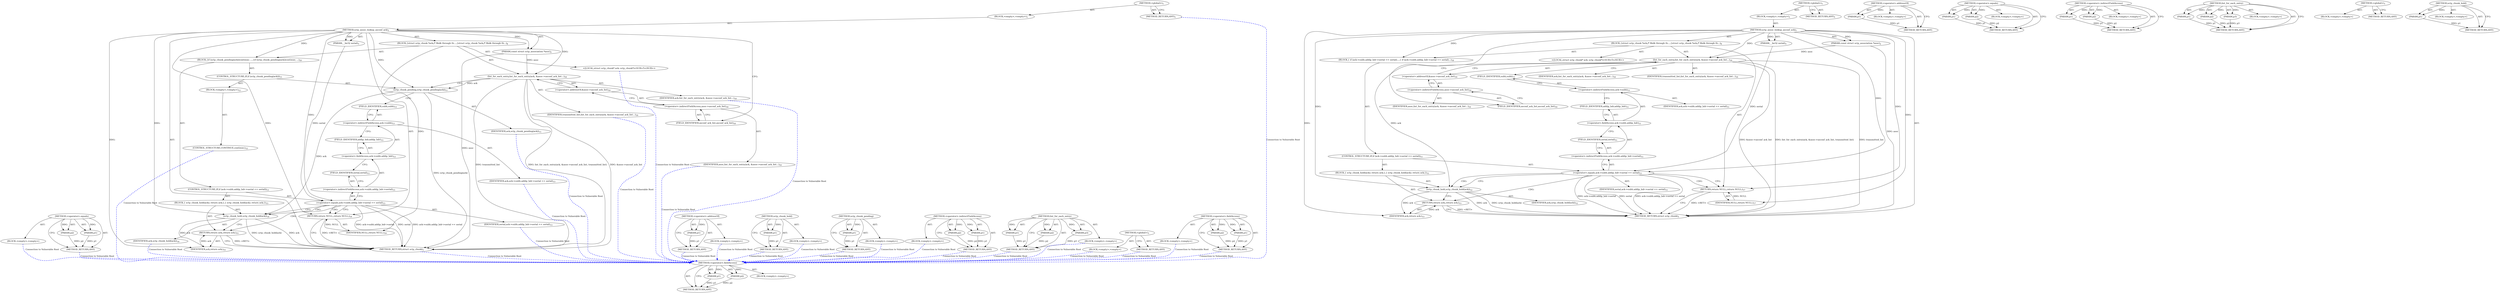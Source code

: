 digraph "&lt;operator&gt;.fieldAccess" {
vulnerable_81 [label=<(METHOD,&lt;operator&gt;.fieldAccess)>];
vulnerable_82 [label=<(PARAM,p1)>];
vulnerable_83 [label=<(PARAM,p2)>];
vulnerable_84 [label=<(BLOCK,&lt;empty&gt;,&lt;empty&gt;)>];
vulnerable_85 [label=<(METHOD_RETURN,ANY)>];
vulnerable_6 [label=<(METHOD,&lt;global&gt;)<SUB>1</SUB>>];
vulnerable_7 [label=<(BLOCK,&lt;empty&gt;,&lt;empty&gt;)<SUB>1</SUB>>];
vulnerable_8 [label=<(METHOD,sctp_assoc_lookup_asconf_ack)<SUB>1</SUB>>];
vulnerable_9 [label=<(PARAM,const struct sctp_association *asoc)<SUB>2</SUB>>];
vulnerable_10 [label=<(PARAM,__be32 serial)<SUB>3</SUB>>];
vulnerable_11 [label=<(BLOCK,{
	struct sctp_chunk *ack;

	/* Walk through th...,{
	struct sctp_chunk *ack;

	/* Walk through th...)<SUB>4</SUB>>];
vulnerable_12 [label="<(LOCAL,struct sctp_chunk* ack: sctp_chunk*)<SUB>5</SUB>>"];
vulnerable_13 [label=<(list_for_each_entry,list_for_each_entry(ack, &amp;asoc-&gt;asconf_ack_list...)<SUB>10</SUB>>];
vulnerable_14 [label=<(IDENTIFIER,ack,list_for_each_entry(ack, &amp;asoc-&gt;asconf_ack_list...)<SUB>10</SUB>>];
vulnerable_15 [label=<(&lt;operator&gt;.addressOf,&amp;asoc-&gt;asconf_ack_list)<SUB>10</SUB>>];
vulnerable_16 [label=<(&lt;operator&gt;.indirectFieldAccess,asoc-&gt;asconf_ack_list)<SUB>10</SUB>>];
vulnerable_17 [label=<(IDENTIFIER,asoc,list_for_each_entry(ack, &amp;asoc-&gt;asconf_ack_list...)<SUB>10</SUB>>];
vulnerable_18 [label=<(FIELD_IDENTIFIER,asconf_ack_list,asconf_ack_list)<SUB>10</SUB>>];
vulnerable_19 [label=<(IDENTIFIER,transmitted_list,list_for_each_entry(ack, &amp;asoc-&gt;asconf_ack_list...)<SUB>10</SUB>>];
vulnerable_20 [label=<(BLOCK,{
 		if (ack-&gt;subh.addip_hdr-&gt;serial == serial)...,{
 		if (ack-&gt;subh.addip_hdr-&gt;serial == serial)...)<SUB>10</SUB>>];
vulnerable_21 [label=<(CONTROL_STRUCTURE,IF,if (ack-&gt;subh.addip_hdr-&gt;serial == serial))<SUB>11</SUB>>];
vulnerable_22 [label=<(&lt;operator&gt;.equals,ack-&gt;subh.addip_hdr-&gt;serial == serial)<SUB>11</SUB>>];
vulnerable_23 [label=<(&lt;operator&gt;.indirectFieldAccess,ack-&gt;subh.addip_hdr-&gt;serial)<SUB>11</SUB>>];
vulnerable_24 [label=<(&lt;operator&gt;.fieldAccess,ack-&gt;subh.addip_hdr)<SUB>11</SUB>>];
vulnerable_25 [label=<(&lt;operator&gt;.indirectFieldAccess,ack-&gt;subh)<SUB>11</SUB>>];
vulnerable_26 [label=<(IDENTIFIER,ack,ack-&gt;subh.addip_hdr-&gt;serial == serial)<SUB>11</SUB>>];
vulnerable_27 [label=<(FIELD_IDENTIFIER,subh,subh)<SUB>11</SUB>>];
vulnerable_28 [label=<(FIELD_IDENTIFIER,addip_hdr,addip_hdr)<SUB>11</SUB>>];
vulnerable_29 [label=<(FIELD_IDENTIFIER,serial,serial)<SUB>11</SUB>>];
vulnerable_30 [label=<(IDENTIFIER,serial,ack-&gt;subh.addip_hdr-&gt;serial == serial)<SUB>11</SUB>>];
vulnerable_31 [label=<(BLOCK,{
 			sctp_chunk_hold(ack);
 			return ack;
		},{
 			sctp_chunk_hold(ack);
 			return ack;
		})<SUB>11</SUB>>];
vulnerable_32 [label=<(sctp_chunk_hold,sctp_chunk_hold(ack))<SUB>12</SUB>>];
vulnerable_33 [label=<(IDENTIFIER,ack,sctp_chunk_hold(ack))<SUB>12</SUB>>];
vulnerable_34 [label=<(RETURN,return ack;,return ack;)<SUB>13</SUB>>];
vulnerable_35 [label=<(IDENTIFIER,ack,return ack;)<SUB>13</SUB>>];
vulnerable_36 [label=<(RETURN,return NULL;,return NULL;)<SUB>17</SUB>>];
vulnerable_37 [label=<(IDENTIFIER,NULL,return NULL;)<SUB>17</SUB>>];
vulnerable_38 [label=<(METHOD_RETURN,struct sctp_chunk)<SUB>1</SUB>>];
vulnerable_40 [label=<(METHOD_RETURN,ANY)<SUB>1</SUB>>];
vulnerable_67 [label=<(METHOD,&lt;operator&gt;.addressOf)>];
vulnerable_68 [label=<(PARAM,p1)>];
vulnerable_69 [label=<(BLOCK,&lt;empty&gt;,&lt;empty&gt;)>];
vulnerable_70 [label=<(METHOD_RETURN,ANY)>];
vulnerable_76 [label=<(METHOD,&lt;operator&gt;.equals)>];
vulnerable_77 [label=<(PARAM,p1)>];
vulnerable_78 [label=<(PARAM,p2)>];
vulnerable_79 [label=<(BLOCK,&lt;empty&gt;,&lt;empty&gt;)>];
vulnerable_80 [label=<(METHOD_RETURN,ANY)>];
vulnerable_71 [label=<(METHOD,&lt;operator&gt;.indirectFieldAccess)>];
vulnerable_72 [label=<(PARAM,p1)>];
vulnerable_73 [label=<(PARAM,p2)>];
vulnerable_74 [label=<(BLOCK,&lt;empty&gt;,&lt;empty&gt;)>];
vulnerable_75 [label=<(METHOD_RETURN,ANY)>];
vulnerable_61 [label=<(METHOD,list_for_each_entry)>];
vulnerable_62 [label=<(PARAM,p1)>];
vulnerable_63 [label=<(PARAM,p2)>];
vulnerable_64 [label=<(PARAM,p3)>];
vulnerable_65 [label=<(BLOCK,&lt;empty&gt;,&lt;empty&gt;)>];
vulnerable_66 [label=<(METHOD_RETURN,ANY)>];
vulnerable_55 [label=<(METHOD,&lt;global&gt;)<SUB>1</SUB>>];
vulnerable_56 [label=<(BLOCK,&lt;empty&gt;,&lt;empty&gt;)>];
vulnerable_57 [label=<(METHOD_RETURN,ANY)>];
vulnerable_86 [label=<(METHOD,sctp_chunk_hold)>];
vulnerable_87 [label=<(PARAM,p1)>];
vulnerable_88 [label=<(BLOCK,&lt;empty&gt;,&lt;empty&gt;)>];
vulnerable_89 [label=<(METHOD_RETURN,ANY)>];
fixed_85 [label=<(METHOD,&lt;operator&gt;.equals)>];
fixed_86 [label=<(PARAM,p1)>];
fixed_87 [label=<(PARAM,p2)>];
fixed_88 [label=<(BLOCK,&lt;empty&gt;,&lt;empty&gt;)>];
fixed_89 [label=<(METHOD_RETURN,ANY)>];
fixed_6 [label=<(METHOD,&lt;global&gt;)<SUB>1</SUB>>];
fixed_7 [label=<(BLOCK,&lt;empty&gt;,&lt;empty&gt;)<SUB>1</SUB>>];
fixed_8 [label=<(METHOD,sctp_assoc_lookup_asconf_ack)<SUB>1</SUB>>];
fixed_9 [label=<(PARAM,const struct sctp_association *asoc)<SUB>2</SUB>>];
fixed_10 [label=<(PARAM,__be32 serial)<SUB>3</SUB>>];
fixed_11 [label=<(BLOCK,{
	struct sctp_chunk *ack;

	/* Walk through th...,{
	struct sctp_chunk *ack;

	/* Walk through th...)<SUB>4</SUB>>];
fixed_12 [label="<(LOCAL,struct sctp_chunk* ack: sctp_chunk*)<SUB>5</SUB>>"];
fixed_13 [label=<(list_for_each_entry,list_for_each_entry(ack, &amp;asoc-&gt;asconf_ack_list...)<SUB>10</SUB>>];
fixed_14 [label=<(IDENTIFIER,ack,list_for_each_entry(ack, &amp;asoc-&gt;asconf_ack_list...)<SUB>10</SUB>>];
fixed_15 [label=<(&lt;operator&gt;.addressOf,&amp;asoc-&gt;asconf_ack_list)<SUB>10</SUB>>];
fixed_16 [label=<(&lt;operator&gt;.indirectFieldAccess,asoc-&gt;asconf_ack_list)<SUB>10</SUB>>];
fixed_17 [label=<(IDENTIFIER,asoc,list_for_each_entry(ack, &amp;asoc-&gt;asconf_ack_list...)<SUB>10</SUB>>];
fixed_18 [label=<(FIELD_IDENTIFIER,asconf_ack_list,asconf_ack_list)<SUB>10</SUB>>];
fixed_19 [label=<(IDENTIFIER,transmitted_list,list_for_each_entry(ack, &amp;asoc-&gt;asconf_ack_list...)<SUB>10</SUB>>];
fixed_20 [label=<(BLOCK,{
		if (sctp_chunk_pending(ack))
			continue;
 ...,{
		if (sctp_chunk_pending(ack))
			continue;
 ...)<SUB>10</SUB>>];
fixed_21 [label=<(CONTROL_STRUCTURE,IF,if (sctp_chunk_pending(ack)))<SUB>11</SUB>>];
fixed_22 [label=<(sctp_chunk_pending,sctp_chunk_pending(ack))<SUB>11</SUB>>];
fixed_23 [label=<(IDENTIFIER,ack,sctp_chunk_pending(ack))<SUB>11</SUB>>];
fixed_24 [label=<(BLOCK,&lt;empty&gt;,&lt;empty&gt;)<SUB>12</SUB>>];
fixed_25 [label=<(CONTROL_STRUCTURE,CONTINUE,continue;)<SUB>12</SUB>>];
fixed_26 [label=<(CONTROL_STRUCTURE,IF,if (ack-&gt;subh.addip_hdr-&gt;serial == serial))<SUB>13</SUB>>];
fixed_27 [label=<(&lt;operator&gt;.equals,ack-&gt;subh.addip_hdr-&gt;serial == serial)<SUB>13</SUB>>];
fixed_28 [label=<(&lt;operator&gt;.indirectFieldAccess,ack-&gt;subh.addip_hdr-&gt;serial)<SUB>13</SUB>>];
fixed_29 [label=<(&lt;operator&gt;.fieldAccess,ack-&gt;subh.addip_hdr)<SUB>13</SUB>>];
fixed_30 [label=<(&lt;operator&gt;.indirectFieldAccess,ack-&gt;subh)<SUB>13</SUB>>];
fixed_31 [label=<(IDENTIFIER,ack,ack-&gt;subh.addip_hdr-&gt;serial == serial)<SUB>13</SUB>>];
fixed_32 [label=<(FIELD_IDENTIFIER,subh,subh)<SUB>13</SUB>>];
fixed_33 [label=<(FIELD_IDENTIFIER,addip_hdr,addip_hdr)<SUB>13</SUB>>];
fixed_34 [label=<(FIELD_IDENTIFIER,serial,serial)<SUB>13</SUB>>];
fixed_35 [label=<(IDENTIFIER,serial,ack-&gt;subh.addip_hdr-&gt;serial == serial)<SUB>13</SUB>>];
fixed_36 [label=<(BLOCK,{
 			sctp_chunk_hold(ack);
 			return ack;
		},{
 			sctp_chunk_hold(ack);
 			return ack;
		})<SUB>13</SUB>>];
fixed_37 [label=<(sctp_chunk_hold,sctp_chunk_hold(ack))<SUB>14</SUB>>];
fixed_38 [label=<(IDENTIFIER,ack,sctp_chunk_hold(ack))<SUB>14</SUB>>];
fixed_39 [label=<(RETURN,return ack;,return ack;)<SUB>15</SUB>>];
fixed_40 [label=<(IDENTIFIER,ack,return ack;)<SUB>15</SUB>>];
fixed_41 [label=<(RETURN,return NULL;,return NULL;)<SUB>19</SUB>>];
fixed_42 [label=<(IDENTIFIER,NULL,return NULL;)<SUB>19</SUB>>];
fixed_43 [label=<(METHOD_RETURN,struct sctp_chunk)<SUB>1</SUB>>];
fixed_45 [label=<(METHOD_RETURN,ANY)<SUB>1</SUB>>];
fixed_72 [label=<(METHOD,&lt;operator&gt;.addressOf)>];
fixed_73 [label=<(PARAM,p1)>];
fixed_74 [label=<(BLOCK,&lt;empty&gt;,&lt;empty&gt;)>];
fixed_75 [label=<(METHOD_RETURN,ANY)>];
fixed_95 [label=<(METHOD,sctp_chunk_hold)>];
fixed_96 [label=<(PARAM,p1)>];
fixed_97 [label=<(BLOCK,&lt;empty&gt;,&lt;empty&gt;)>];
fixed_98 [label=<(METHOD_RETURN,ANY)>];
fixed_81 [label=<(METHOD,sctp_chunk_pending)>];
fixed_82 [label=<(PARAM,p1)>];
fixed_83 [label=<(BLOCK,&lt;empty&gt;,&lt;empty&gt;)>];
fixed_84 [label=<(METHOD_RETURN,ANY)>];
fixed_76 [label=<(METHOD,&lt;operator&gt;.indirectFieldAccess)>];
fixed_77 [label=<(PARAM,p1)>];
fixed_78 [label=<(PARAM,p2)>];
fixed_79 [label=<(BLOCK,&lt;empty&gt;,&lt;empty&gt;)>];
fixed_80 [label=<(METHOD_RETURN,ANY)>];
fixed_66 [label=<(METHOD,list_for_each_entry)>];
fixed_67 [label=<(PARAM,p1)>];
fixed_68 [label=<(PARAM,p2)>];
fixed_69 [label=<(PARAM,p3)>];
fixed_70 [label=<(BLOCK,&lt;empty&gt;,&lt;empty&gt;)>];
fixed_71 [label=<(METHOD_RETURN,ANY)>];
fixed_60 [label=<(METHOD,&lt;global&gt;)<SUB>1</SUB>>];
fixed_61 [label=<(BLOCK,&lt;empty&gt;,&lt;empty&gt;)>];
fixed_62 [label=<(METHOD_RETURN,ANY)>];
fixed_90 [label=<(METHOD,&lt;operator&gt;.fieldAccess)>];
fixed_91 [label=<(PARAM,p1)>];
fixed_92 [label=<(PARAM,p2)>];
fixed_93 [label=<(BLOCK,&lt;empty&gt;,&lt;empty&gt;)>];
fixed_94 [label=<(METHOD_RETURN,ANY)>];
vulnerable_81 -> vulnerable_82  [key=0, label="AST: "];
vulnerable_81 -> vulnerable_82  [key=1, label="DDG: "];
vulnerable_81 -> vulnerable_84  [key=0, label="AST: "];
vulnerable_81 -> vulnerable_83  [key=0, label="AST: "];
vulnerable_81 -> vulnerable_83  [key=1, label="DDG: "];
vulnerable_81 -> vulnerable_85  [key=0, label="AST: "];
vulnerable_81 -> vulnerable_85  [key=1, label="CFG: "];
vulnerable_82 -> vulnerable_85  [key=0, label="DDG: p1"];
vulnerable_83 -> vulnerable_85  [key=0, label="DDG: p2"];
vulnerable_6 -> vulnerable_7  [key=0, label="AST: "];
vulnerable_6 -> vulnerable_40  [key=0, label="AST: "];
vulnerable_6 -> vulnerable_40  [key=1, label="CFG: "];
vulnerable_7 -> vulnerable_8  [key=0, label="AST: "];
vulnerable_8 -> vulnerable_9  [key=0, label="AST: "];
vulnerable_8 -> vulnerable_9  [key=1, label="DDG: "];
vulnerable_8 -> vulnerable_10  [key=0, label="AST: "];
vulnerable_8 -> vulnerable_10  [key=1, label="DDG: "];
vulnerable_8 -> vulnerable_11  [key=0, label="AST: "];
vulnerable_8 -> vulnerable_38  [key=0, label="AST: "];
vulnerable_8 -> vulnerable_18  [key=0, label="CFG: "];
vulnerable_8 -> vulnerable_20  [key=0, label="DDG: "];
vulnerable_8 -> vulnerable_36  [key=0, label="DDG: "];
vulnerable_8 -> vulnerable_13  [key=0, label="DDG: "];
vulnerable_8 -> vulnerable_37  [key=0, label="DDG: "];
vulnerable_8 -> vulnerable_22  [key=0, label="DDG: "];
vulnerable_8 -> vulnerable_32  [key=0, label="DDG: "];
vulnerable_8 -> vulnerable_35  [key=0, label="DDG: "];
vulnerable_9 -> vulnerable_38  [key=0, label="DDG: asoc"];
vulnerable_9 -> vulnerable_13  [key=0, label="DDG: asoc"];
vulnerable_10 -> vulnerable_22  [key=0, label="DDG: serial"];
vulnerable_11 -> vulnerable_12  [key=0, label="AST: "];
vulnerable_11 -> vulnerable_13  [key=0, label="AST: "];
vulnerable_11 -> vulnerable_20  [key=0, label="AST: "];
vulnerable_11 -> vulnerable_36  [key=0, label="AST: "];
vulnerable_13 -> vulnerable_14  [key=0, label="AST: "];
vulnerable_13 -> vulnerable_15  [key=0, label="AST: "];
vulnerable_13 -> vulnerable_19  [key=0, label="AST: "];
vulnerable_13 -> vulnerable_27  [key=0, label="CFG: "];
vulnerable_13 -> vulnerable_38  [key=0, label="DDG: &amp;asoc-&gt;asconf_ack_list"];
vulnerable_13 -> vulnerable_38  [key=1, label="DDG: list_for_each_entry(ack, &amp;asoc-&gt;asconf_ack_list, transmitted_list)"];
vulnerable_13 -> vulnerable_38  [key=2, label="DDG: transmitted_list"];
vulnerable_13 -> vulnerable_32  [key=0, label="DDG: ack"];
vulnerable_15 -> vulnerable_16  [key=0, label="AST: "];
vulnerable_15 -> vulnerable_13  [key=0, label="CFG: "];
vulnerable_16 -> vulnerable_17  [key=0, label="AST: "];
vulnerable_16 -> vulnerable_18  [key=0, label="AST: "];
vulnerable_16 -> vulnerable_15  [key=0, label="CFG: "];
vulnerable_18 -> vulnerable_16  [key=0, label="CFG: "];
vulnerable_20 -> vulnerable_21  [key=0, label="AST: "];
vulnerable_21 -> vulnerable_22  [key=0, label="AST: "];
vulnerable_21 -> vulnerable_31  [key=0, label="AST: "];
vulnerable_22 -> vulnerable_23  [key=0, label="AST: "];
vulnerable_22 -> vulnerable_30  [key=0, label="AST: "];
vulnerable_22 -> vulnerable_32  [key=0, label="CFG: "];
vulnerable_22 -> vulnerable_32  [key=1, label="CDG: "];
vulnerable_22 -> vulnerable_36  [key=0, label="CFG: "];
vulnerable_22 -> vulnerable_36  [key=1, label="CDG: "];
vulnerable_22 -> vulnerable_38  [key=0, label="DDG: ack-&gt;subh.addip_hdr-&gt;serial"];
vulnerable_22 -> vulnerable_38  [key=1, label="DDG: serial"];
vulnerable_22 -> vulnerable_38  [key=2, label="DDG: ack-&gt;subh.addip_hdr-&gt;serial == serial"];
vulnerable_22 -> vulnerable_34  [key=0, label="CDG: "];
vulnerable_23 -> vulnerable_24  [key=0, label="AST: "];
vulnerable_23 -> vulnerable_29  [key=0, label="AST: "];
vulnerable_23 -> vulnerable_22  [key=0, label="CFG: "];
vulnerable_24 -> vulnerable_25  [key=0, label="AST: "];
vulnerable_24 -> vulnerable_28  [key=0, label="AST: "];
vulnerable_24 -> vulnerable_29  [key=0, label="CFG: "];
vulnerable_25 -> vulnerable_26  [key=0, label="AST: "];
vulnerable_25 -> vulnerable_27  [key=0, label="AST: "];
vulnerable_25 -> vulnerable_28  [key=0, label="CFG: "];
vulnerable_27 -> vulnerable_25  [key=0, label="CFG: "];
vulnerable_28 -> vulnerable_24  [key=0, label="CFG: "];
vulnerable_29 -> vulnerable_23  [key=0, label="CFG: "];
vulnerable_31 -> vulnerable_32  [key=0, label="AST: "];
vulnerable_31 -> vulnerable_34  [key=0, label="AST: "];
vulnerable_32 -> vulnerable_33  [key=0, label="AST: "];
vulnerable_32 -> vulnerable_34  [key=0, label="CFG: "];
vulnerable_32 -> vulnerable_38  [key=0, label="DDG: ack"];
vulnerable_32 -> vulnerable_38  [key=1, label="DDG: sctp_chunk_hold(ack)"];
vulnerable_32 -> vulnerable_35  [key=0, label="DDG: ack"];
vulnerable_34 -> vulnerable_35  [key=0, label="AST: "];
vulnerable_34 -> vulnerable_38  [key=0, label="CFG: "];
vulnerable_34 -> vulnerable_38  [key=1, label="DDG: &lt;RET&gt;"];
vulnerable_35 -> vulnerable_34  [key=0, label="DDG: ack"];
vulnerable_36 -> vulnerable_37  [key=0, label="AST: "];
vulnerable_36 -> vulnerable_38  [key=0, label="CFG: "];
vulnerable_36 -> vulnerable_38  [key=1, label="DDG: &lt;RET&gt;"];
vulnerable_37 -> vulnerable_36  [key=0, label="DDG: NULL"];
vulnerable_67 -> vulnerable_68  [key=0, label="AST: "];
vulnerable_67 -> vulnerable_68  [key=1, label="DDG: "];
vulnerable_67 -> vulnerable_69  [key=0, label="AST: "];
vulnerable_67 -> vulnerable_70  [key=0, label="AST: "];
vulnerable_67 -> vulnerable_70  [key=1, label="CFG: "];
vulnerable_68 -> vulnerable_70  [key=0, label="DDG: p1"];
vulnerable_76 -> vulnerable_77  [key=0, label="AST: "];
vulnerable_76 -> vulnerable_77  [key=1, label="DDG: "];
vulnerable_76 -> vulnerable_79  [key=0, label="AST: "];
vulnerable_76 -> vulnerable_78  [key=0, label="AST: "];
vulnerable_76 -> vulnerable_78  [key=1, label="DDG: "];
vulnerable_76 -> vulnerable_80  [key=0, label="AST: "];
vulnerable_76 -> vulnerable_80  [key=1, label="CFG: "];
vulnerable_77 -> vulnerable_80  [key=0, label="DDG: p1"];
vulnerable_78 -> vulnerable_80  [key=0, label="DDG: p2"];
vulnerable_71 -> vulnerable_72  [key=0, label="AST: "];
vulnerable_71 -> vulnerable_72  [key=1, label="DDG: "];
vulnerable_71 -> vulnerable_74  [key=0, label="AST: "];
vulnerable_71 -> vulnerable_73  [key=0, label="AST: "];
vulnerable_71 -> vulnerable_73  [key=1, label="DDG: "];
vulnerable_71 -> vulnerable_75  [key=0, label="AST: "];
vulnerable_71 -> vulnerable_75  [key=1, label="CFG: "];
vulnerable_72 -> vulnerable_75  [key=0, label="DDG: p1"];
vulnerable_73 -> vulnerable_75  [key=0, label="DDG: p2"];
vulnerable_61 -> vulnerable_62  [key=0, label="AST: "];
vulnerable_61 -> vulnerable_62  [key=1, label="DDG: "];
vulnerable_61 -> vulnerable_65  [key=0, label="AST: "];
vulnerable_61 -> vulnerable_63  [key=0, label="AST: "];
vulnerable_61 -> vulnerable_63  [key=1, label="DDG: "];
vulnerable_61 -> vulnerable_66  [key=0, label="AST: "];
vulnerable_61 -> vulnerable_66  [key=1, label="CFG: "];
vulnerable_61 -> vulnerable_64  [key=0, label="AST: "];
vulnerable_61 -> vulnerable_64  [key=1, label="DDG: "];
vulnerable_62 -> vulnerable_66  [key=0, label="DDG: p1"];
vulnerable_63 -> vulnerable_66  [key=0, label="DDG: p2"];
vulnerable_64 -> vulnerable_66  [key=0, label="DDG: p3"];
vulnerable_55 -> vulnerable_56  [key=0, label="AST: "];
vulnerable_55 -> vulnerable_57  [key=0, label="AST: "];
vulnerable_55 -> vulnerable_57  [key=1, label="CFG: "];
vulnerable_86 -> vulnerable_87  [key=0, label="AST: "];
vulnerable_86 -> vulnerable_87  [key=1, label="DDG: "];
vulnerable_86 -> vulnerable_88  [key=0, label="AST: "];
vulnerable_86 -> vulnerable_89  [key=0, label="AST: "];
vulnerable_86 -> vulnerable_89  [key=1, label="CFG: "];
vulnerable_87 -> vulnerable_89  [key=0, label="DDG: p1"];
fixed_85 -> fixed_86  [key=0, label="AST: "];
fixed_85 -> fixed_86  [key=1, label="DDG: "];
fixed_85 -> fixed_88  [key=0, label="AST: "];
fixed_85 -> fixed_87  [key=0, label="AST: "];
fixed_85 -> fixed_87  [key=1, label="DDG: "];
fixed_85 -> fixed_89  [key=0, label="AST: "];
fixed_85 -> fixed_89  [key=1, label="CFG: "];
fixed_86 -> fixed_89  [key=0, label="DDG: p1"];
fixed_87 -> fixed_89  [key=0, label="DDG: p2"];
fixed_88 -> vulnerable_81  [color=blue, key=0, label="Connection to Vulnerable Root", penwidth="2.0", style=dashed];
fixed_89 -> vulnerable_81  [color=blue, key=0, label="Connection to Vulnerable Root", penwidth="2.0", style=dashed];
fixed_6 -> fixed_7  [key=0, label="AST: "];
fixed_6 -> fixed_45  [key=0, label="AST: "];
fixed_6 -> fixed_45  [key=1, label="CFG: "];
fixed_7 -> fixed_8  [key=0, label="AST: "];
fixed_8 -> fixed_9  [key=0, label="AST: "];
fixed_8 -> fixed_9  [key=1, label="DDG: "];
fixed_8 -> fixed_10  [key=0, label="AST: "];
fixed_8 -> fixed_10  [key=1, label="DDG: "];
fixed_8 -> fixed_11  [key=0, label="AST: "];
fixed_8 -> fixed_43  [key=0, label="AST: "];
fixed_8 -> fixed_18  [key=0, label="CFG: "];
fixed_8 -> fixed_20  [key=0, label="DDG: "];
fixed_8 -> fixed_41  [key=0, label="DDG: "];
fixed_8 -> fixed_13  [key=0, label="DDG: "];
fixed_8 -> fixed_42  [key=0, label="DDG: "];
fixed_8 -> fixed_22  [key=0, label="DDG: "];
fixed_8 -> fixed_27  [key=0, label="DDG: "];
fixed_8 -> fixed_37  [key=0, label="DDG: "];
fixed_8 -> fixed_40  [key=0, label="DDG: "];
fixed_9 -> fixed_43  [key=0, label="DDG: asoc"];
fixed_9 -> fixed_13  [key=0, label="DDG: asoc"];
fixed_10 -> fixed_27  [key=0, label="DDG: serial"];
fixed_11 -> fixed_12  [key=0, label="AST: "];
fixed_11 -> fixed_13  [key=0, label="AST: "];
fixed_11 -> fixed_20  [key=0, label="AST: "];
fixed_11 -> fixed_41  [key=0, label="AST: "];
fixed_12 -> vulnerable_81  [color=blue, key=0, label="Connection to Vulnerable Root", penwidth="2.0", style=dashed];
fixed_13 -> fixed_14  [key=0, label="AST: "];
fixed_13 -> fixed_15  [key=0, label="AST: "];
fixed_13 -> fixed_19  [key=0, label="AST: "];
fixed_13 -> fixed_22  [key=0, label="CFG: "];
fixed_13 -> fixed_22  [key=1, label="DDG: ack"];
fixed_13 -> fixed_43  [key=0, label="DDG: &amp;asoc-&gt;asconf_ack_list"];
fixed_13 -> fixed_43  [key=1, label="DDG: list_for_each_entry(ack, &amp;asoc-&gt;asconf_ack_list, transmitted_list)"];
fixed_13 -> fixed_43  [key=2, label="DDG: transmitted_list"];
fixed_14 -> vulnerable_81  [color=blue, key=0, label="Connection to Vulnerable Root", penwidth="2.0", style=dashed];
fixed_15 -> fixed_16  [key=0, label="AST: "];
fixed_15 -> fixed_13  [key=0, label="CFG: "];
fixed_16 -> fixed_17  [key=0, label="AST: "];
fixed_16 -> fixed_18  [key=0, label="AST: "];
fixed_16 -> fixed_15  [key=0, label="CFG: "];
fixed_17 -> vulnerable_81  [color=blue, key=0, label="Connection to Vulnerable Root", penwidth="2.0", style=dashed];
fixed_18 -> fixed_16  [key=0, label="CFG: "];
fixed_19 -> vulnerable_81  [color=blue, key=0, label="Connection to Vulnerable Root", penwidth="2.0", style=dashed];
fixed_20 -> fixed_21  [key=0, label="AST: "];
fixed_20 -> fixed_26  [key=0, label="AST: "];
fixed_21 -> fixed_22  [key=0, label="AST: "];
fixed_21 -> fixed_24  [key=0, label="AST: "];
fixed_22 -> fixed_23  [key=0, label="AST: "];
fixed_22 -> fixed_32  [key=0, label="CFG: "];
fixed_22 -> fixed_43  [key=0, label="DDG: sctp_chunk_pending(ack)"];
fixed_22 -> fixed_37  [key=0, label="DDG: ack"];
fixed_23 -> vulnerable_81  [color=blue, key=0, label="Connection to Vulnerable Root", penwidth="2.0", style=dashed];
fixed_24 -> fixed_25  [key=0, label="AST: "];
fixed_25 -> vulnerable_81  [color=blue, key=0, label="Connection to Vulnerable Root", penwidth="2.0", style=dashed];
fixed_26 -> fixed_27  [key=0, label="AST: "];
fixed_26 -> fixed_36  [key=0, label="AST: "];
fixed_27 -> fixed_28  [key=0, label="AST: "];
fixed_27 -> fixed_35  [key=0, label="AST: "];
fixed_27 -> fixed_37  [key=0, label="CFG: "];
fixed_27 -> fixed_37  [key=1, label="CDG: "];
fixed_27 -> fixed_41  [key=0, label="CFG: "];
fixed_27 -> fixed_41  [key=1, label="CDG: "];
fixed_27 -> fixed_43  [key=0, label="DDG: ack-&gt;subh.addip_hdr-&gt;serial"];
fixed_27 -> fixed_43  [key=1, label="DDG: serial"];
fixed_27 -> fixed_43  [key=2, label="DDG: ack-&gt;subh.addip_hdr-&gt;serial == serial"];
fixed_27 -> fixed_39  [key=0, label="CDG: "];
fixed_28 -> fixed_29  [key=0, label="AST: "];
fixed_28 -> fixed_34  [key=0, label="AST: "];
fixed_28 -> fixed_27  [key=0, label="CFG: "];
fixed_29 -> fixed_30  [key=0, label="AST: "];
fixed_29 -> fixed_33  [key=0, label="AST: "];
fixed_29 -> fixed_34  [key=0, label="CFG: "];
fixed_30 -> fixed_31  [key=0, label="AST: "];
fixed_30 -> fixed_32  [key=0, label="AST: "];
fixed_30 -> fixed_33  [key=0, label="CFG: "];
fixed_31 -> vulnerable_81  [color=blue, key=0, label="Connection to Vulnerable Root", penwidth="2.0", style=dashed];
fixed_32 -> fixed_30  [key=0, label="CFG: "];
fixed_33 -> fixed_29  [key=0, label="CFG: "];
fixed_34 -> fixed_28  [key=0, label="CFG: "];
fixed_35 -> vulnerable_81  [color=blue, key=0, label="Connection to Vulnerable Root", penwidth="2.0", style=dashed];
fixed_36 -> fixed_37  [key=0, label="AST: "];
fixed_36 -> fixed_39  [key=0, label="AST: "];
fixed_37 -> fixed_38  [key=0, label="AST: "];
fixed_37 -> fixed_39  [key=0, label="CFG: "];
fixed_37 -> fixed_43  [key=0, label="DDG: ack"];
fixed_37 -> fixed_43  [key=1, label="DDG: sctp_chunk_hold(ack)"];
fixed_37 -> fixed_40  [key=0, label="DDG: ack"];
fixed_38 -> vulnerable_81  [color=blue, key=0, label="Connection to Vulnerable Root", penwidth="2.0", style=dashed];
fixed_39 -> fixed_40  [key=0, label="AST: "];
fixed_39 -> fixed_43  [key=0, label="CFG: "];
fixed_39 -> fixed_43  [key=1, label="DDG: &lt;RET&gt;"];
fixed_40 -> fixed_39  [key=0, label="DDG: ack"];
fixed_41 -> fixed_42  [key=0, label="AST: "];
fixed_41 -> fixed_43  [key=0, label="CFG: "];
fixed_41 -> fixed_43  [key=1, label="DDG: &lt;RET&gt;"];
fixed_42 -> fixed_41  [key=0, label="DDG: NULL"];
fixed_43 -> vulnerable_81  [color=blue, key=0, label="Connection to Vulnerable Root", penwidth="2.0", style=dashed];
fixed_45 -> vulnerable_81  [color=blue, key=0, label="Connection to Vulnerable Root", penwidth="2.0", style=dashed];
fixed_72 -> fixed_73  [key=0, label="AST: "];
fixed_72 -> fixed_73  [key=1, label="DDG: "];
fixed_72 -> fixed_74  [key=0, label="AST: "];
fixed_72 -> fixed_75  [key=0, label="AST: "];
fixed_72 -> fixed_75  [key=1, label="CFG: "];
fixed_73 -> fixed_75  [key=0, label="DDG: p1"];
fixed_74 -> vulnerable_81  [color=blue, key=0, label="Connection to Vulnerable Root", penwidth="2.0", style=dashed];
fixed_75 -> vulnerable_81  [color=blue, key=0, label="Connection to Vulnerable Root", penwidth="2.0", style=dashed];
fixed_95 -> fixed_96  [key=0, label="AST: "];
fixed_95 -> fixed_96  [key=1, label="DDG: "];
fixed_95 -> fixed_97  [key=0, label="AST: "];
fixed_95 -> fixed_98  [key=0, label="AST: "];
fixed_95 -> fixed_98  [key=1, label="CFG: "];
fixed_96 -> fixed_98  [key=0, label="DDG: p1"];
fixed_97 -> vulnerable_81  [color=blue, key=0, label="Connection to Vulnerable Root", penwidth="2.0", style=dashed];
fixed_98 -> vulnerable_81  [color=blue, key=0, label="Connection to Vulnerable Root", penwidth="2.0", style=dashed];
fixed_81 -> fixed_82  [key=0, label="AST: "];
fixed_81 -> fixed_82  [key=1, label="DDG: "];
fixed_81 -> fixed_83  [key=0, label="AST: "];
fixed_81 -> fixed_84  [key=0, label="AST: "];
fixed_81 -> fixed_84  [key=1, label="CFG: "];
fixed_82 -> fixed_84  [key=0, label="DDG: p1"];
fixed_83 -> vulnerable_81  [color=blue, key=0, label="Connection to Vulnerable Root", penwidth="2.0", style=dashed];
fixed_84 -> vulnerable_81  [color=blue, key=0, label="Connection to Vulnerable Root", penwidth="2.0", style=dashed];
fixed_76 -> fixed_77  [key=0, label="AST: "];
fixed_76 -> fixed_77  [key=1, label="DDG: "];
fixed_76 -> fixed_79  [key=0, label="AST: "];
fixed_76 -> fixed_78  [key=0, label="AST: "];
fixed_76 -> fixed_78  [key=1, label="DDG: "];
fixed_76 -> fixed_80  [key=0, label="AST: "];
fixed_76 -> fixed_80  [key=1, label="CFG: "];
fixed_77 -> fixed_80  [key=0, label="DDG: p1"];
fixed_78 -> fixed_80  [key=0, label="DDG: p2"];
fixed_79 -> vulnerable_81  [color=blue, key=0, label="Connection to Vulnerable Root", penwidth="2.0", style=dashed];
fixed_80 -> vulnerable_81  [color=blue, key=0, label="Connection to Vulnerable Root", penwidth="2.0", style=dashed];
fixed_66 -> fixed_67  [key=0, label="AST: "];
fixed_66 -> fixed_67  [key=1, label="DDG: "];
fixed_66 -> fixed_70  [key=0, label="AST: "];
fixed_66 -> fixed_68  [key=0, label="AST: "];
fixed_66 -> fixed_68  [key=1, label="DDG: "];
fixed_66 -> fixed_71  [key=0, label="AST: "];
fixed_66 -> fixed_71  [key=1, label="CFG: "];
fixed_66 -> fixed_69  [key=0, label="AST: "];
fixed_66 -> fixed_69  [key=1, label="DDG: "];
fixed_67 -> fixed_71  [key=0, label="DDG: p1"];
fixed_68 -> fixed_71  [key=0, label="DDG: p2"];
fixed_69 -> fixed_71  [key=0, label="DDG: p3"];
fixed_70 -> vulnerable_81  [color=blue, key=0, label="Connection to Vulnerable Root", penwidth="2.0", style=dashed];
fixed_71 -> vulnerable_81  [color=blue, key=0, label="Connection to Vulnerable Root", penwidth="2.0", style=dashed];
fixed_60 -> fixed_61  [key=0, label="AST: "];
fixed_60 -> fixed_62  [key=0, label="AST: "];
fixed_60 -> fixed_62  [key=1, label="CFG: "];
fixed_61 -> vulnerable_81  [color=blue, key=0, label="Connection to Vulnerable Root", penwidth="2.0", style=dashed];
fixed_62 -> vulnerable_81  [color=blue, key=0, label="Connection to Vulnerable Root", penwidth="2.0", style=dashed];
fixed_90 -> fixed_91  [key=0, label="AST: "];
fixed_90 -> fixed_91  [key=1, label="DDG: "];
fixed_90 -> fixed_93  [key=0, label="AST: "];
fixed_90 -> fixed_92  [key=0, label="AST: "];
fixed_90 -> fixed_92  [key=1, label="DDG: "];
fixed_90 -> fixed_94  [key=0, label="AST: "];
fixed_90 -> fixed_94  [key=1, label="CFG: "];
fixed_91 -> fixed_94  [key=0, label="DDG: p1"];
fixed_92 -> fixed_94  [key=0, label="DDG: p2"];
fixed_93 -> vulnerable_81  [color=blue, key=0, label="Connection to Vulnerable Root", penwidth="2.0", style=dashed];
fixed_94 -> vulnerable_81  [color=blue, key=0, label="Connection to Vulnerable Root", penwidth="2.0", style=dashed];
}
